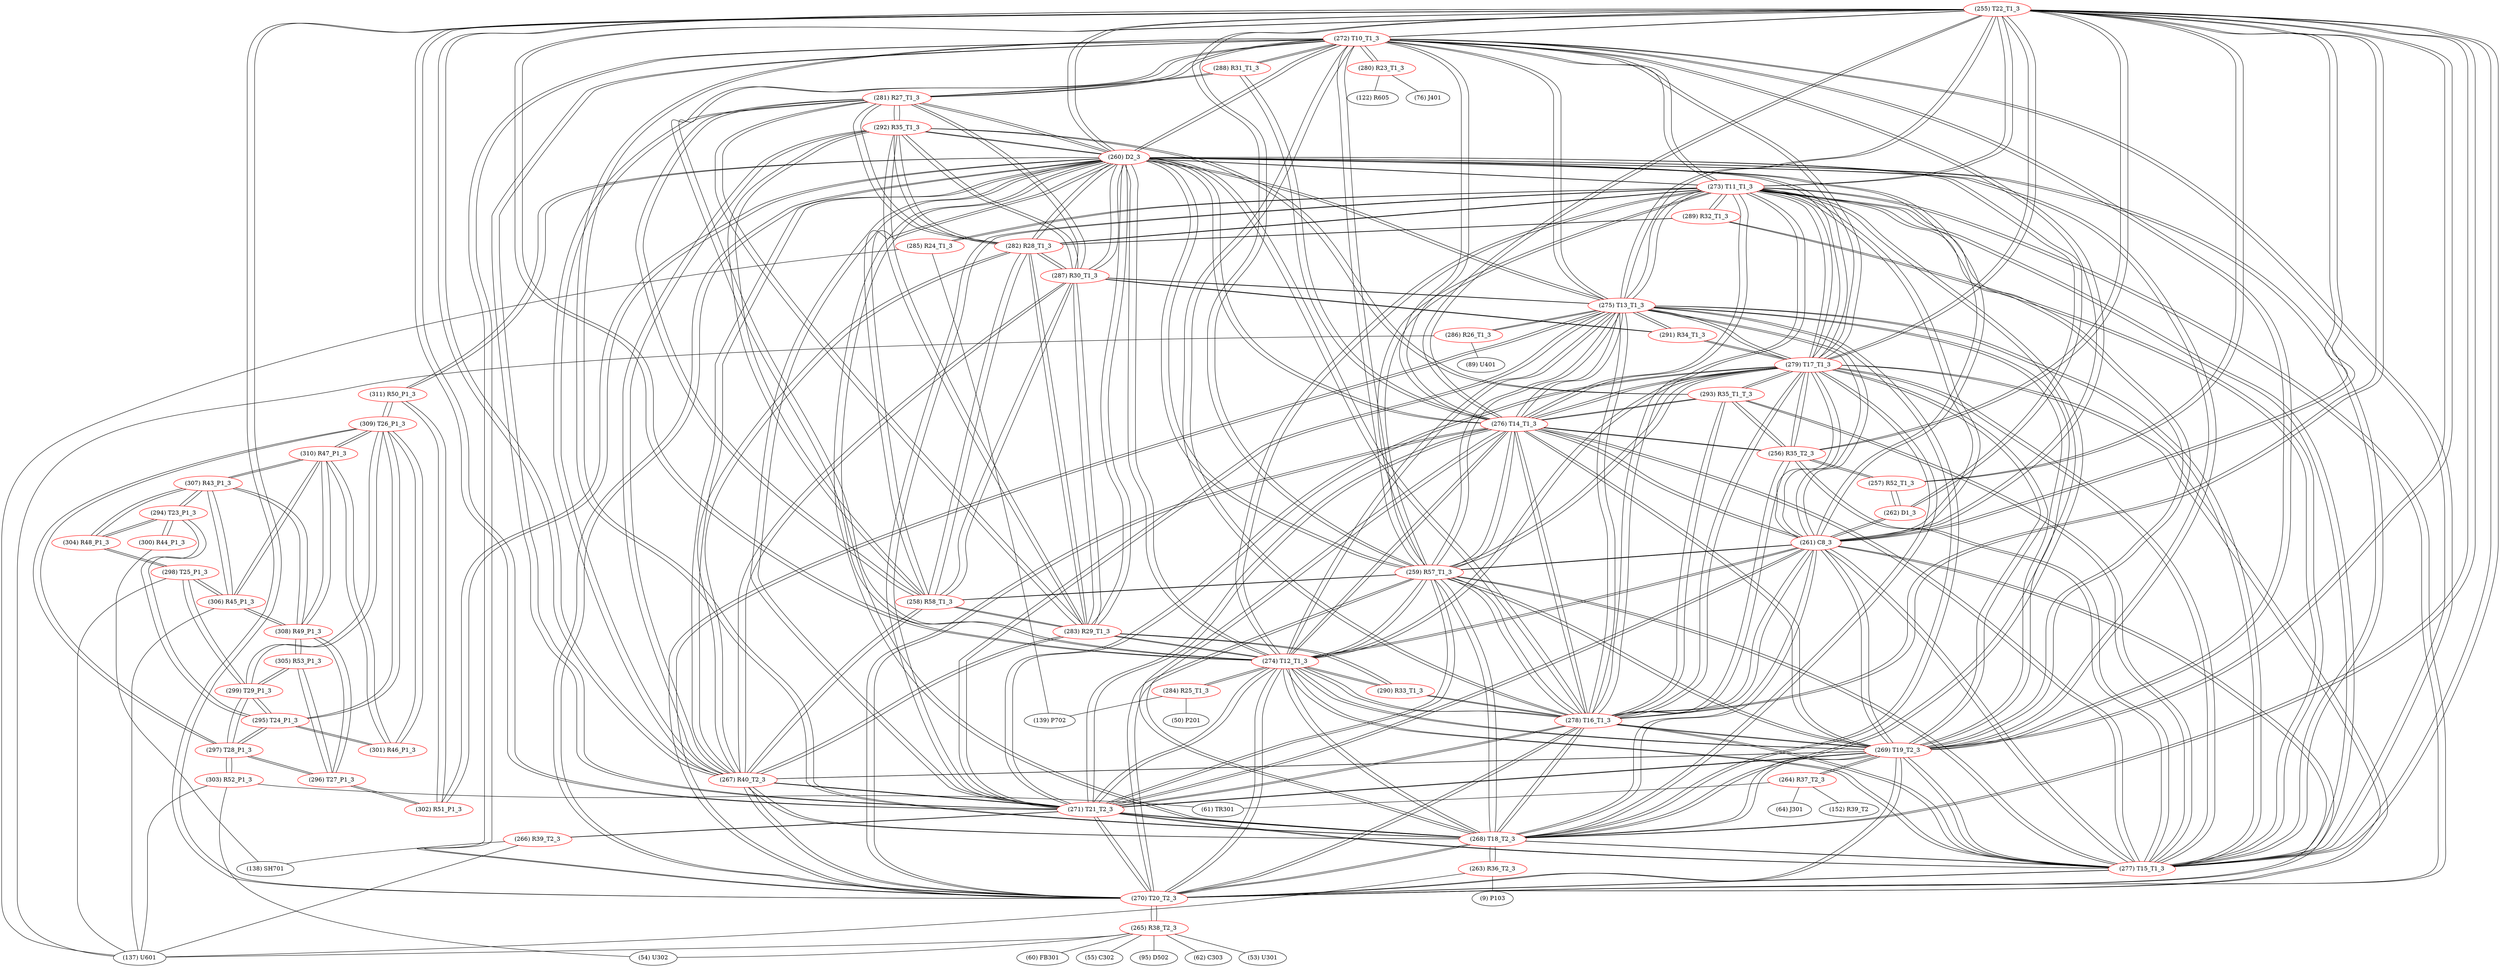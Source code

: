 graph {
	255 [label="(255) T22_T1_3" color=red]
	272 [label="(272) T10_T1_3"]
	273 [label="(273) T11_T1_3"]
	274 [label="(274) T12_T1_3"]
	275 [label="(275) T13_T1_3"]
	270 [label="(270) T20_T2_3"]
	276 [label="(276) T14_T1_3"]
	277 [label="(277) T15_T1_3"]
	268 [label="(268) T18_T2_3"]
	271 [label="(271) T21_T2_3"]
	269 [label="(269) T19_T2_3"]
	261 [label="(261) C8_3"]
	278 [label="(278) T16_T1_3"]
	279 [label="(279) T17_T1_3"]
	260 [label="(260) D2_3"]
	259 [label="(259) R57_T1_3"]
	256 [label="(256) R35_T2_3"]
	257 [label="(257) R52_T1_3"]
	267 [label="(267) R40_T2_3"]
	256 [label="(256) R35_T2_3" color=red]
	257 [label="(257) R52_T1_3"]
	255 [label="(255) T22_T1_3"]
	276 [label="(276) T14_T1_3"]
	277 [label="(277) T15_T1_3"]
	279 [label="(279) T17_T1_3"]
	278 [label="(278) T16_T1_3"]
	293 [label="(293) R35_T1_T_3"]
	257 [label="(257) R52_T1_3" color=red]
	262 [label="(262) D1_3"]
	256 [label="(256) R35_T2_3"]
	255 [label="(255) T22_T1_3"]
	258 [label="(258) R58_T1_3" color=red]
	260 [label="(260) D2_3"]
	267 [label="(267) R40_T2_3"]
	281 [label="(281) R27_T1_3"]
	282 [label="(282) R28_T1_3"]
	283 [label="(283) R29_T1_3"]
	287 [label="(287) R30_T1_3"]
	292 [label="(292) R35_T1_3"]
	259 [label="(259) R57_T1_3"]
	259 [label="(259) R57_T1_3" color=red]
	272 [label="(272) T10_T1_3"]
	273 [label="(273) T11_T1_3"]
	274 [label="(274) T12_T1_3"]
	275 [label="(275) T13_T1_3"]
	270 [label="(270) T20_T2_3"]
	276 [label="(276) T14_T1_3"]
	277 [label="(277) T15_T1_3"]
	268 [label="(268) T18_T2_3"]
	271 [label="(271) T21_T2_3"]
	269 [label="(269) T19_T2_3"]
	261 [label="(261) C8_3"]
	278 [label="(278) T16_T1_3"]
	279 [label="(279) T17_T1_3"]
	260 [label="(260) D2_3"]
	255 [label="(255) T22_T1_3"]
	258 [label="(258) R58_T1_3"]
	260 [label="(260) D2_3" color=red]
	258 [label="(258) R58_T1_3"]
	267 [label="(267) R40_T2_3"]
	281 [label="(281) R27_T1_3"]
	282 [label="(282) R28_T1_3"]
	283 [label="(283) R29_T1_3"]
	287 [label="(287) R30_T1_3"]
	292 [label="(292) R35_T1_3"]
	272 [label="(272) T10_T1_3"]
	273 [label="(273) T11_T1_3"]
	274 [label="(274) T12_T1_3"]
	275 [label="(275) T13_T1_3"]
	270 [label="(270) T20_T2_3"]
	276 [label="(276) T14_T1_3"]
	277 [label="(277) T15_T1_3"]
	268 [label="(268) T18_T2_3"]
	271 [label="(271) T21_T2_3"]
	269 [label="(269) T19_T2_3"]
	261 [label="(261) C8_3"]
	278 [label="(278) T16_T1_3"]
	279 [label="(279) T17_T1_3"]
	255 [label="(255) T22_T1_3"]
	259 [label="(259) R57_T1_3"]
	262 [label="(262) D1_3"]
	302 [label="(302) R51_P1_3"]
	311 [label="(311) R50_P1_3"]
	261 [label="(261) C8_3" color=red]
	272 [label="(272) T10_T1_3"]
	273 [label="(273) T11_T1_3"]
	274 [label="(274) T12_T1_3"]
	275 [label="(275) T13_T1_3"]
	270 [label="(270) T20_T2_3"]
	276 [label="(276) T14_T1_3"]
	277 [label="(277) T15_T1_3"]
	268 [label="(268) T18_T2_3"]
	271 [label="(271) T21_T2_3"]
	269 [label="(269) T19_T2_3"]
	278 [label="(278) T16_T1_3"]
	279 [label="(279) T17_T1_3"]
	260 [label="(260) D2_3"]
	255 [label="(255) T22_T1_3"]
	259 [label="(259) R57_T1_3"]
	262 [label="(262) D1_3"]
	262 [label="(262) D1_3" color=red]
	260 [label="(260) D2_3"]
	261 [label="(261) C8_3"]
	257 [label="(257) R52_T1_3"]
	263 [label="(263) R36_T2_3" color=red]
	9 [label="(9) P103"]
	137 [label="(137) U601"]
	268 [label="(268) T18_T2_3"]
	264 [label="(264) R37_T2_3" color=red]
	61 [label="(61) TR301"]
	64 [label="(64) J301"]
	152 [label="(152) R39_T2"]
	269 [label="(269) T19_T2_3"]
	265 [label="(265) R38_T2_3" color=red]
	53 [label="(53) U301"]
	60 [label="(60) FB301"]
	55 [label="(55) C302"]
	54 [label="(54) U302"]
	95 [label="(95) D502"]
	62 [label="(62) C303"]
	137 [label="(137) U601"]
	270 [label="(270) T20_T2_3"]
	266 [label="(266) R39_T2_3" color=red]
	137 [label="(137) U601"]
	138 [label="(138) SH701"]
	271 [label="(271) T21_T2_3"]
	267 [label="(267) R40_T2_3" color=red]
	260 [label="(260) D2_3"]
	258 [label="(258) R58_T1_3"]
	281 [label="(281) R27_T1_3"]
	282 [label="(282) R28_T1_3"]
	283 [label="(283) R29_T1_3"]
	287 [label="(287) R30_T1_3"]
	292 [label="(292) R35_T1_3"]
	270 [label="(270) T20_T2_3"]
	271 [label="(271) T21_T2_3"]
	269 [label="(269) T19_T2_3"]
	255 [label="(255) T22_T1_3"]
	268 [label="(268) T18_T2_3"]
	268 [label="(268) T18_T2_3" color=red]
	272 [label="(272) T10_T1_3"]
	273 [label="(273) T11_T1_3"]
	274 [label="(274) T12_T1_3"]
	275 [label="(275) T13_T1_3"]
	270 [label="(270) T20_T2_3"]
	276 [label="(276) T14_T1_3"]
	277 [label="(277) T15_T1_3"]
	271 [label="(271) T21_T2_3"]
	269 [label="(269) T19_T2_3"]
	261 [label="(261) C8_3"]
	278 [label="(278) T16_T1_3"]
	279 [label="(279) T17_T1_3"]
	260 [label="(260) D2_3"]
	255 [label="(255) T22_T1_3"]
	259 [label="(259) R57_T1_3"]
	267 [label="(267) R40_T2_3"]
	263 [label="(263) R36_T2_3"]
	269 [label="(269) T19_T2_3" color=red]
	272 [label="(272) T10_T1_3"]
	273 [label="(273) T11_T1_3"]
	274 [label="(274) T12_T1_3"]
	275 [label="(275) T13_T1_3"]
	270 [label="(270) T20_T2_3"]
	276 [label="(276) T14_T1_3"]
	277 [label="(277) T15_T1_3"]
	268 [label="(268) T18_T2_3"]
	271 [label="(271) T21_T2_3"]
	261 [label="(261) C8_3"]
	278 [label="(278) T16_T1_3"]
	279 [label="(279) T17_T1_3"]
	260 [label="(260) D2_3"]
	255 [label="(255) T22_T1_3"]
	259 [label="(259) R57_T1_3"]
	267 [label="(267) R40_T2_3"]
	264 [label="(264) R37_T2_3"]
	270 [label="(270) T20_T2_3" color=red]
	272 [label="(272) T10_T1_3"]
	273 [label="(273) T11_T1_3"]
	274 [label="(274) T12_T1_3"]
	275 [label="(275) T13_T1_3"]
	276 [label="(276) T14_T1_3"]
	277 [label="(277) T15_T1_3"]
	268 [label="(268) T18_T2_3"]
	271 [label="(271) T21_T2_3"]
	269 [label="(269) T19_T2_3"]
	261 [label="(261) C8_3"]
	278 [label="(278) T16_T1_3"]
	279 [label="(279) T17_T1_3"]
	260 [label="(260) D2_3"]
	255 [label="(255) T22_T1_3"]
	259 [label="(259) R57_T1_3"]
	267 [label="(267) R40_T2_3"]
	265 [label="(265) R38_T2_3"]
	271 [label="(271) T21_T2_3" color=red]
	272 [label="(272) T10_T1_3"]
	273 [label="(273) T11_T1_3"]
	274 [label="(274) T12_T1_3"]
	275 [label="(275) T13_T1_3"]
	270 [label="(270) T20_T2_3"]
	276 [label="(276) T14_T1_3"]
	277 [label="(277) T15_T1_3"]
	268 [label="(268) T18_T2_3"]
	269 [label="(269) T19_T2_3"]
	261 [label="(261) C8_3"]
	278 [label="(278) T16_T1_3"]
	279 [label="(279) T17_T1_3"]
	260 [label="(260) D2_3"]
	255 [label="(255) T22_T1_3"]
	259 [label="(259) R57_T1_3"]
	267 [label="(267) R40_T2_3"]
	266 [label="(266) R39_T2_3"]
	272 [label="(272) T10_T1_3" color=red]
	273 [label="(273) T11_T1_3"]
	274 [label="(274) T12_T1_3"]
	275 [label="(275) T13_T1_3"]
	270 [label="(270) T20_T2_3"]
	276 [label="(276) T14_T1_3"]
	277 [label="(277) T15_T1_3"]
	268 [label="(268) T18_T2_3"]
	271 [label="(271) T21_T2_3"]
	269 [label="(269) T19_T2_3"]
	261 [label="(261) C8_3"]
	278 [label="(278) T16_T1_3"]
	279 [label="(279) T17_T1_3"]
	260 [label="(260) D2_3"]
	255 [label="(255) T22_T1_3"]
	259 [label="(259) R57_T1_3"]
	280 [label="(280) R23_T1_3"]
	288 [label="(288) R31_T1_3"]
	281 [label="(281) R27_T1_3"]
	273 [label="(273) T11_T1_3" color=red]
	272 [label="(272) T10_T1_3"]
	274 [label="(274) T12_T1_3"]
	275 [label="(275) T13_T1_3"]
	270 [label="(270) T20_T2_3"]
	276 [label="(276) T14_T1_3"]
	277 [label="(277) T15_T1_3"]
	268 [label="(268) T18_T2_3"]
	271 [label="(271) T21_T2_3"]
	269 [label="(269) T19_T2_3"]
	261 [label="(261) C8_3"]
	278 [label="(278) T16_T1_3"]
	279 [label="(279) T17_T1_3"]
	260 [label="(260) D2_3"]
	255 [label="(255) T22_T1_3"]
	259 [label="(259) R57_T1_3"]
	285 [label="(285) R24_T1_3"]
	289 [label="(289) R32_T1_3"]
	282 [label="(282) R28_T1_3"]
	274 [label="(274) T12_T1_3" color=red]
	272 [label="(272) T10_T1_3"]
	273 [label="(273) T11_T1_3"]
	275 [label="(275) T13_T1_3"]
	270 [label="(270) T20_T2_3"]
	276 [label="(276) T14_T1_3"]
	277 [label="(277) T15_T1_3"]
	268 [label="(268) T18_T2_3"]
	271 [label="(271) T21_T2_3"]
	269 [label="(269) T19_T2_3"]
	261 [label="(261) C8_3"]
	278 [label="(278) T16_T1_3"]
	279 [label="(279) T17_T1_3"]
	260 [label="(260) D2_3"]
	255 [label="(255) T22_T1_3"]
	259 [label="(259) R57_T1_3"]
	290 [label="(290) R33_T1_3"]
	283 [label="(283) R29_T1_3"]
	284 [label="(284) R25_T1_3"]
	275 [label="(275) T13_T1_3" color=red]
	272 [label="(272) T10_T1_3"]
	273 [label="(273) T11_T1_3"]
	274 [label="(274) T12_T1_3"]
	270 [label="(270) T20_T2_3"]
	276 [label="(276) T14_T1_3"]
	277 [label="(277) T15_T1_3"]
	268 [label="(268) T18_T2_3"]
	271 [label="(271) T21_T2_3"]
	269 [label="(269) T19_T2_3"]
	261 [label="(261) C8_3"]
	278 [label="(278) T16_T1_3"]
	279 [label="(279) T17_T1_3"]
	260 [label="(260) D2_3"]
	255 [label="(255) T22_T1_3"]
	259 [label="(259) R57_T1_3"]
	291 [label="(291) R34_T1_3"]
	287 [label="(287) R30_T1_3"]
	286 [label="(286) R26_T1_3"]
	276 [label="(276) T14_T1_3" color=red]
	272 [label="(272) T10_T1_3"]
	273 [label="(273) T11_T1_3"]
	274 [label="(274) T12_T1_3"]
	275 [label="(275) T13_T1_3"]
	270 [label="(270) T20_T2_3"]
	277 [label="(277) T15_T1_3"]
	268 [label="(268) T18_T2_3"]
	271 [label="(271) T21_T2_3"]
	269 [label="(269) T19_T2_3"]
	261 [label="(261) C8_3"]
	278 [label="(278) T16_T1_3"]
	279 [label="(279) T17_T1_3"]
	260 [label="(260) D2_3"]
	255 [label="(255) T22_T1_3"]
	259 [label="(259) R57_T1_3"]
	293 [label="(293) R35_T1_T_3"]
	256 [label="(256) R35_T2_3"]
	288 [label="(288) R31_T1_3"]
	277 [label="(277) T15_T1_3" color=red]
	272 [label="(272) T10_T1_3"]
	273 [label="(273) T11_T1_3"]
	274 [label="(274) T12_T1_3"]
	275 [label="(275) T13_T1_3"]
	270 [label="(270) T20_T2_3"]
	276 [label="(276) T14_T1_3"]
	268 [label="(268) T18_T2_3"]
	271 [label="(271) T21_T2_3"]
	269 [label="(269) T19_T2_3"]
	261 [label="(261) C8_3"]
	278 [label="(278) T16_T1_3"]
	279 [label="(279) T17_T1_3"]
	260 [label="(260) D2_3"]
	255 [label="(255) T22_T1_3"]
	259 [label="(259) R57_T1_3"]
	293 [label="(293) R35_T1_T_3"]
	256 [label="(256) R35_T2_3"]
	289 [label="(289) R32_T1_3"]
	278 [label="(278) T16_T1_3" color=red]
	272 [label="(272) T10_T1_3"]
	273 [label="(273) T11_T1_3"]
	274 [label="(274) T12_T1_3"]
	275 [label="(275) T13_T1_3"]
	270 [label="(270) T20_T2_3"]
	276 [label="(276) T14_T1_3"]
	277 [label="(277) T15_T1_3"]
	268 [label="(268) T18_T2_3"]
	271 [label="(271) T21_T2_3"]
	269 [label="(269) T19_T2_3"]
	261 [label="(261) C8_3"]
	279 [label="(279) T17_T1_3"]
	260 [label="(260) D2_3"]
	255 [label="(255) T22_T1_3"]
	259 [label="(259) R57_T1_3"]
	293 [label="(293) R35_T1_T_3"]
	256 [label="(256) R35_T2_3"]
	290 [label="(290) R33_T1_3"]
	279 [label="(279) T17_T1_3" color=red]
	272 [label="(272) T10_T1_3"]
	273 [label="(273) T11_T1_3"]
	274 [label="(274) T12_T1_3"]
	275 [label="(275) T13_T1_3"]
	270 [label="(270) T20_T2_3"]
	276 [label="(276) T14_T1_3"]
	277 [label="(277) T15_T1_3"]
	268 [label="(268) T18_T2_3"]
	271 [label="(271) T21_T2_3"]
	269 [label="(269) T19_T2_3"]
	261 [label="(261) C8_3"]
	278 [label="(278) T16_T1_3"]
	260 [label="(260) D2_3"]
	255 [label="(255) T22_T1_3"]
	259 [label="(259) R57_T1_3"]
	293 [label="(293) R35_T1_T_3"]
	256 [label="(256) R35_T2_3"]
	291 [label="(291) R34_T1_3"]
	280 [label="(280) R23_T1_3" color=red]
	76 [label="(76) J401"]
	122 [label="(122) R605"]
	272 [label="(272) T10_T1_3"]
	281 [label="(281) R27_T1_3" color=red]
	260 [label="(260) D2_3"]
	258 [label="(258) R58_T1_3"]
	267 [label="(267) R40_T2_3"]
	282 [label="(282) R28_T1_3"]
	283 [label="(283) R29_T1_3"]
	287 [label="(287) R30_T1_3"]
	292 [label="(292) R35_T1_3"]
	288 [label="(288) R31_T1_3"]
	272 [label="(272) T10_T1_3"]
	282 [label="(282) R28_T1_3" color=red]
	260 [label="(260) D2_3"]
	258 [label="(258) R58_T1_3"]
	267 [label="(267) R40_T2_3"]
	281 [label="(281) R27_T1_3"]
	283 [label="(283) R29_T1_3"]
	287 [label="(287) R30_T1_3"]
	292 [label="(292) R35_T1_3"]
	289 [label="(289) R32_T1_3"]
	273 [label="(273) T11_T1_3"]
	283 [label="(283) R29_T1_3" color=red]
	260 [label="(260) D2_3"]
	258 [label="(258) R58_T1_3"]
	267 [label="(267) R40_T2_3"]
	281 [label="(281) R27_T1_3"]
	282 [label="(282) R28_T1_3"]
	287 [label="(287) R30_T1_3"]
	292 [label="(292) R35_T1_3"]
	290 [label="(290) R33_T1_3"]
	274 [label="(274) T12_T1_3"]
	284 [label="(284) R25_T1_3" color=red]
	139 [label="(139) P702"]
	50 [label="(50) P201"]
	274 [label="(274) T12_T1_3"]
	285 [label="(285) R24_T1_3" color=red]
	139 [label="(139) P702"]
	137 [label="(137) U601"]
	273 [label="(273) T11_T1_3"]
	286 [label="(286) R26_T1_3" color=red]
	137 [label="(137) U601"]
	89 [label="(89) U401"]
	275 [label="(275) T13_T1_3"]
	287 [label="(287) R30_T1_3" color=red]
	260 [label="(260) D2_3"]
	258 [label="(258) R58_T1_3"]
	267 [label="(267) R40_T2_3"]
	281 [label="(281) R27_T1_3"]
	282 [label="(282) R28_T1_3"]
	283 [label="(283) R29_T1_3"]
	292 [label="(292) R35_T1_3"]
	275 [label="(275) T13_T1_3"]
	291 [label="(291) R34_T1_3"]
	288 [label="(288) R31_T1_3" color=red]
	281 [label="(281) R27_T1_3"]
	272 [label="(272) T10_T1_3"]
	276 [label="(276) T14_T1_3"]
	289 [label="(289) R32_T1_3" color=red]
	277 [label="(277) T15_T1_3"]
	273 [label="(273) T11_T1_3"]
	282 [label="(282) R28_T1_3"]
	290 [label="(290) R33_T1_3" color=red]
	278 [label="(278) T16_T1_3"]
	283 [label="(283) R29_T1_3"]
	274 [label="(274) T12_T1_3"]
	291 [label="(291) R34_T1_3" color=red]
	279 [label="(279) T17_T1_3"]
	275 [label="(275) T13_T1_3"]
	287 [label="(287) R30_T1_3"]
	292 [label="(292) R35_T1_3" color=red]
	260 [label="(260) D2_3"]
	258 [label="(258) R58_T1_3"]
	267 [label="(267) R40_T2_3"]
	281 [label="(281) R27_T1_3"]
	282 [label="(282) R28_T1_3"]
	283 [label="(283) R29_T1_3"]
	287 [label="(287) R30_T1_3"]
	293 [label="(293) R35_T1_T_3"]
	293 [label="(293) R35_T1_T_3" color=red]
	276 [label="(276) T14_T1_3"]
	277 [label="(277) T15_T1_3"]
	279 [label="(279) T17_T1_3"]
	278 [label="(278) T16_T1_3"]
	256 [label="(256) R35_T2_3"]
	292 [label="(292) R35_T1_3"]
	294 [label="(294) T23_P1_3" color=red]
	304 [label="(304) R48_P1_3"]
	307 [label="(307) R43_P1_3"]
	295 [label="(295) T24_P1_3"]
	300 [label="(300) R44_P1_3"]
	295 [label="(295) T24_P1_3" color=red]
	309 [label="(309) T26_P1_3"]
	299 [label="(299) T29_P1_3"]
	297 [label="(297) T28_P1_3"]
	301 [label="(301) R46_P1_3"]
	294 [label="(294) T23_P1_3"]
	296 [label="(296) T27_P1_3" color=red]
	302 [label="(302) R51_P1_3"]
	297 [label="(297) T28_P1_3"]
	305 [label="(305) R53_P1_3"]
	308 [label="(308) R49_P1_3"]
	297 [label="(297) T28_P1_3" color=red]
	309 [label="(309) T26_P1_3"]
	295 [label="(295) T24_P1_3"]
	299 [label="(299) T29_P1_3"]
	303 [label="(303) R52_P1_3"]
	296 [label="(296) T27_P1_3"]
	298 [label="(298) T25_P1_3" color=red]
	299 [label="(299) T29_P1_3"]
	304 [label="(304) R48_P1_3"]
	306 [label="(306) R45_P1_3"]
	137 [label="(137) U601"]
	299 [label="(299) T29_P1_3" color=red]
	309 [label="(309) T26_P1_3"]
	295 [label="(295) T24_P1_3"]
	297 [label="(297) T28_P1_3"]
	298 [label="(298) T25_P1_3"]
	305 [label="(305) R53_P1_3"]
	300 [label="(300) R44_P1_3" color=red]
	138 [label="(138) SH701"]
	294 [label="(294) T23_P1_3"]
	301 [label="(301) R46_P1_3" color=red]
	309 [label="(309) T26_P1_3"]
	310 [label="(310) R47_P1_3"]
	295 [label="(295) T24_P1_3"]
	302 [label="(302) R51_P1_3" color=red]
	296 [label="(296) T27_P1_3"]
	311 [label="(311) R50_P1_3"]
	260 [label="(260) D2_3"]
	303 [label="(303) R52_P1_3" color=red]
	137 [label="(137) U601"]
	54 [label="(54) U302"]
	61 [label="(61) TR301"]
	297 [label="(297) T28_P1_3"]
	304 [label="(304) R48_P1_3" color=red]
	298 [label="(298) T25_P1_3"]
	294 [label="(294) T23_P1_3"]
	307 [label="(307) R43_P1_3"]
	305 [label="(305) R53_P1_3" color=red]
	299 [label="(299) T29_P1_3"]
	296 [label="(296) T27_P1_3"]
	308 [label="(308) R49_P1_3"]
	306 [label="(306) R45_P1_3" color=red]
	310 [label="(310) R47_P1_3"]
	307 [label="(307) R43_P1_3"]
	308 [label="(308) R49_P1_3"]
	298 [label="(298) T25_P1_3"]
	137 [label="(137) U601"]
	307 [label="(307) R43_P1_3" color=red]
	304 [label="(304) R48_P1_3"]
	294 [label="(294) T23_P1_3"]
	310 [label="(310) R47_P1_3"]
	306 [label="(306) R45_P1_3"]
	308 [label="(308) R49_P1_3"]
	308 [label="(308) R49_P1_3" color=red]
	310 [label="(310) R47_P1_3"]
	306 [label="(306) R45_P1_3"]
	307 [label="(307) R43_P1_3"]
	296 [label="(296) T27_P1_3"]
	305 [label="(305) R53_P1_3"]
	309 [label="(309) T26_P1_3" color=red]
	311 [label="(311) R50_P1_3"]
	295 [label="(295) T24_P1_3"]
	299 [label="(299) T29_P1_3"]
	297 [label="(297) T28_P1_3"]
	301 [label="(301) R46_P1_3"]
	310 [label="(310) R47_P1_3"]
	310 [label="(310) R47_P1_3" color=red]
	306 [label="(306) R45_P1_3"]
	307 [label="(307) R43_P1_3"]
	308 [label="(308) R49_P1_3"]
	309 [label="(309) T26_P1_3"]
	301 [label="(301) R46_P1_3"]
	311 [label="(311) R50_P1_3" color=red]
	309 [label="(309) T26_P1_3"]
	302 [label="(302) R51_P1_3"]
	260 [label="(260) D2_3"]
	255 -- 272
	255 -- 273
	255 -- 274
	255 -- 275
	255 -- 270
	255 -- 276
	255 -- 277
	255 -- 268
	255 -- 271
	255 -- 269
	255 -- 261
	255 -- 278
	255 -- 279
	255 -- 260
	255 -- 259
	255 -- 256
	255 -- 257
	255 -- 267
	256 -- 257
	256 -- 255
	256 -- 276
	256 -- 277
	256 -- 279
	256 -- 278
	256 -- 293
	257 -- 262
	257 -- 256
	257 -- 255
	258 -- 260
	258 -- 267
	258 -- 281
	258 -- 282
	258 -- 283
	258 -- 287
	258 -- 292
	258 -- 259
	259 -- 272
	259 -- 273
	259 -- 274
	259 -- 275
	259 -- 270
	259 -- 276
	259 -- 277
	259 -- 268
	259 -- 271
	259 -- 269
	259 -- 261
	259 -- 278
	259 -- 279
	259 -- 260
	259 -- 255
	259 -- 258
	260 -- 258
	260 -- 267
	260 -- 281
	260 -- 282
	260 -- 283
	260 -- 287
	260 -- 292
	260 -- 272
	260 -- 273
	260 -- 274
	260 -- 275
	260 -- 270
	260 -- 276
	260 -- 277
	260 -- 268
	260 -- 271
	260 -- 269
	260 -- 261
	260 -- 278
	260 -- 279
	260 -- 255
	260 -- 259
	260 -- 262
	260 -- 302
	260 -- 311
	261 -- 272
	261 -- 273
	261 -- 274
	261 -- 275
	261 -- 270
	261 -- 276
	261 -- 277
	261 -- 268
	261 -- 271
	261 -- 269
	261 -- 278
	261 -- 279
	261 -- 260
	261 -- 255
	261 -- 259
	261 -- 262
	262 -- 260
	262 -- 261
	262 -- 257
	263 -- 9
	263 -- 137
	263 -- 268
	264 -- 61
	264 -- 64
	264 -- 152
	264 -- 269
	265 -- 53
	265 -- 60
	265 -- 55
	265 -- 54
	265 -- 95
	265 -- 62
	265 -- 137
	265 -- 270
	266 -- 137
	266 -- 138
	266 -- 271
	267 -- 260
	267 -- 258
	267 -- 281
	267 -- 282
	267 -- 283
	267 -- 287
	267 -- 292
	267 -- 270
	267 -- 271
	267 -- 269
	267 -- 255
	267 -- 268
	268 -- 272
	268 -- 273
	268 -- 274
	268 -- 275
	268 -- 270
	268 -- 276
	268 -- 277
	268 -- 271
	268 -- 269
	268 -- 261
	268 -- 278
	268 -- 279
	268 -- 260
	268 -- 255
	268 -- 259
	268 -- 267
	268 -- 263
	269 -- 272
	269 -- 273
	269 -- 274
	269 -- 275
	269 -- 270
	269 -- 276
	269 -- 277
	269 -- 268
	269 -- 271
	269 -- 261
	269 -- 278
	269 -- 279
	269 -- 260
	269 -- 255
	269 -- 259
	269 -- 267
	269 -- 264
	270 -- 272
	270 -- 273
	270 -- 274
	270 -- 275
	270 -- 276
	270 -- 277
	270 -- 268
	270 -- 271
	270 -- 269
	270 -- 261
	270 -- 278
	270 -- 279
	270 -- 260
	270 -- 255
	270 -- 259
	270 -- 267
	270 -- 265
	271 -- 272
	271 -- 273
	271 -- 274
	271 -- 275
	271 -- 270
	271 -- 276
	271 -- 277
	271 -- 268
	271 -- 269
	271 -- 261
	271 -- 278
	271 -- 279
	271 -- 260
	271 -- 255
	271 -- 259
	271 -- 267
	271 -- 266
	272 -- 273
	272 -- 274
	272 -- 275
	272 -- 270
	272 -- 276
	272 -- 277
	272 -- 268
	272 -- 271
	272 -- 269
	272 -- 261
	272 -- 278
	272 -- 279
	272 -- 260
	272 -- 255
	272 -- 259
	272 -- 280
	272 -- 288
	272 -- 281
	273 -- 272
	273 -- 274
	273 -- 275
	273 -- 270
	273 -- 276
	273 -- 277
	273 -- 268
	273 -- 271
	273 -- 269
	273 -- 261
	273 -- 278
	273 -- 279
	273 -- 260
	273 -- 255
	273 -- 259
	273 -- 285
	273 -- 289
	273 -- 282
	274 -- 272
	274 -- 273
	274 -- 275
	274 -- 270
	274 -- 276
	274 -- 277
	274 -- 268
	274 -- 271
	274 -- 269
	274 -- 261
	274 -- 278
	274 -- 279
	274 -- 260
	274 -- 255
	274 -- 259
	274 -- 290
	274 -- 283
	274 -- 284
	275 -- 272
	275 -- 273
	275 -- 274
	275 -- 270
	275 -- 276
	275 -- 277
	275 -- 268
	275 -- 271
	275 -- 269
	275 -- 261
	275 -- 278
	275 -- 279
	275 -- 260
	275 -- 255
	275 -- 259
	275 -- 291
	275 -- 287
	275 -- 286
	276 -- 272
	276 -- 273
	276 -- 274
	276 -- 275
	276 -- 270
	276 -- 277
	276 -- 268
	276 -- 271
	276 -- 269
	276 -- 261
	276 -- 278
	276 -- 279
	276 -- 260
	276 -- 255
	276 -- 259
	276 -- 293
	276 -- 256
	276 -- 288
	277 -- 272
	277 -- 273
	277 -- 274
	277 -- 275
	277 -- 270
	277 -- 276
	277 -- 268
	277 -- 271
	277 -- 269
	277 -- 261
	277 -- 278
	277 -- 279
	277 -- 260
	277 -- 255
	277 -- 259
	277 -- 293
	277 -- 256
	277 -- 289
	278 -- 272
	278 -- 273
	278 -- 274
	278 -- 275
	278 -- 270
	278 -- 276
	278 -- 277
	278 -- 268
	278 -- 271
	278 -- 269
	278 -- 261
	278 -- 279
	278 -- 260
	278 -- 255
	278 -- 259
	278 -- 293
	278 -- 256
	278 -- 290
	279 -- 272
	279 -- 273
	279 -- 274
	279 -- 275
	279 -- 270
	279 -- 276
	279 -- 277
	279 -- 268
	279 -- 271
	279 -- 269
	279 -- 261
	279 -- 278
	279 -- 260
	279 -- 255
	279 -- 259
	279 -- 293
	279 -- 256
	279 -- 291
	280 -- 76
	280 -- 122
	280 -- 272
	281 -- 260
	281 -- 258
	281 -- 267
	281 -- 282
	281 -- 283
	281 -- 287
	281 -- 292
	281 -- 288
	281 -- 272
	282 -- 260
	282 -- 258
	282 -- 267
	282 -- 281
	282 -- 283
	282 -- 287
	282 -- 292
	282 -- 289
	282 -- 273
	283 -- 260
	283 -- 258
	283 -- 267
	283 -- 281
	283 -- 282
	283 -- 287
	283 -- 292
	283 -- 290
	283 -- 274
	284 -- 139
	284 -- 50
	284 -- 274
	285 -- 139
	285 -- 137
	285 -- 273
	286 -- 137
	286 -- 89
	286 -- 275
	287 -- 260
	287 -- 258
	287 -- 267
	287 -- 281
	287 -- 282
	287 -- 283
	287 -- 292
	287 -- 275
	287 -- 291
	288 -- 281
	288 -- 272
	288 -- 276
	289 -- 277
	289 -- 273
	289 -- 282
	290 -- 278
	290 -- 283
	290 -- 274
	291 -- 279
	291 -- 275
	291 -- 287
	292 -- 260
	292 -- 258
	292 -- 267
	292 -- 281
	292 -- 282
	292 -- 283
	292 -- 287
	292 -- 293
	293 -- 276
	293 -- 277
	293 -- 279
	293 -- 278
	293 -- 256
	293 -- 292
	294 -- 304
	294 -- 307
	294 -- 295
	294 -- 300
	295 -- 309
	295 -- 299
	295 -- 297
	295 -- 301
	295 -- 294
	296 -- 302
	296 -- 297
	296 -- 305
	296 -- 308
	297 -- 309
	297 -- 295
	297 -- 299
	297 -- 303
	297 -- 296
	298 -- 299
	298 -- 304
	298 -- 306
	298 -- 137
	299 -- 309
	299 -- 295
	299 -- 297
	299 -- 298
	299 -- 305
	300 -- 138
	300 -- 294
	301 -- 309
	301 -- 310
	301 -- 295
	302 -- 296
	302 -- 311
	302 -- 260
	303 -- 137
	303 -- 54
	303 -- 61
	303 -- 297
	304 -- 298
	304 -- 294
	304 -- 307
	305 -- 299
	305 -- 296
	305 -- 308
	306 -- 310
	306 -- 307
	306 -- 308
	306 -- 298
	306 -- 137
	307 -- 304
	307 -- 294
	307 -- 310
	307 -- 306
	307 -- 308
	308 -- 310
	308 -- 306
	308 -- 307
	308 -- 296
	308 -- 305
	309 -- 311
	309 -- 295
	309 -- 299
	309 -- 297
	309 -- 301
	309 -- 310
	310 -- 306
	310 -- 307
	310 -- 308
	310 -- 309
	310 -- 301
	311 -- 309
	311 -- 302
	311 -- 260
}